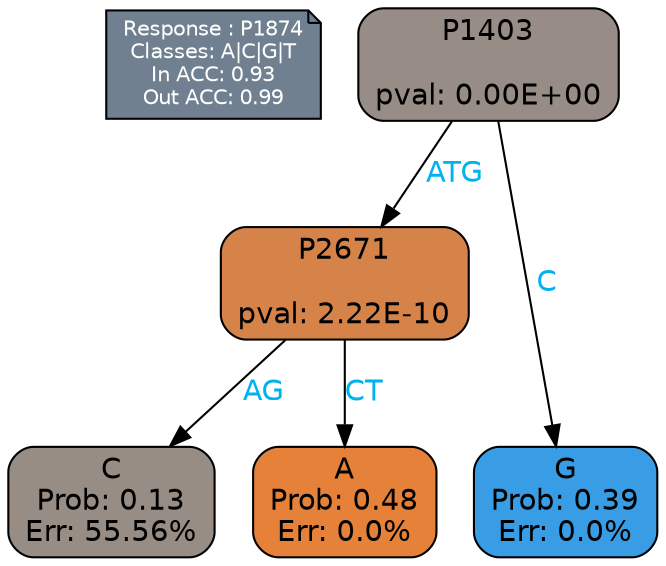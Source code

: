 digraph Tree {
node [shape=box, style="filled, rounded", color="black", fontname=helvetica] ;
graph [ranksep=equally, splines=polylines, bgcolor=transparent, dpi=600] ;
edge [fontname=helvetica] ;
LEGEND [label="Response : P1874
Classes: A|C|G|T
In ACC: 0.93
Out ACC: 0.99
",shape=note,align=left,style=filled,fillcolor="slategray",fontcolor="white",fontsize=10];1 [label="P1403

pval: 0.00E+00", fillcolor="#978d86"] ;
2 [label="P2671

pval: 2.22E-10", fillcolor="#d58349"] ;
3 [label="C
Prob: 0.13
Err: 55.56%", fillcolor="#988d85"] ;
4 [label="A
Prob: 0.48
Err: 0.0%", fillcolor="#e58139"] ;
5 [label="G
Prob: 0.39
Err: 0.0%", fillcolor="#399de5"] ;
1 -> 2 [label="ATG",fontcolor=deepskyblue2] ;
1 -> 5 [label="C",fontcolor=deepskyblue2] ;
2 -> 3 [label="AG",fontcolor=deepskyblue2] ;
2 -> 4 [label="CT",fontcolor=deepskyblue2] ;
{rank = same; 3;4;5;}{rank = same; LEGEND;1;}}